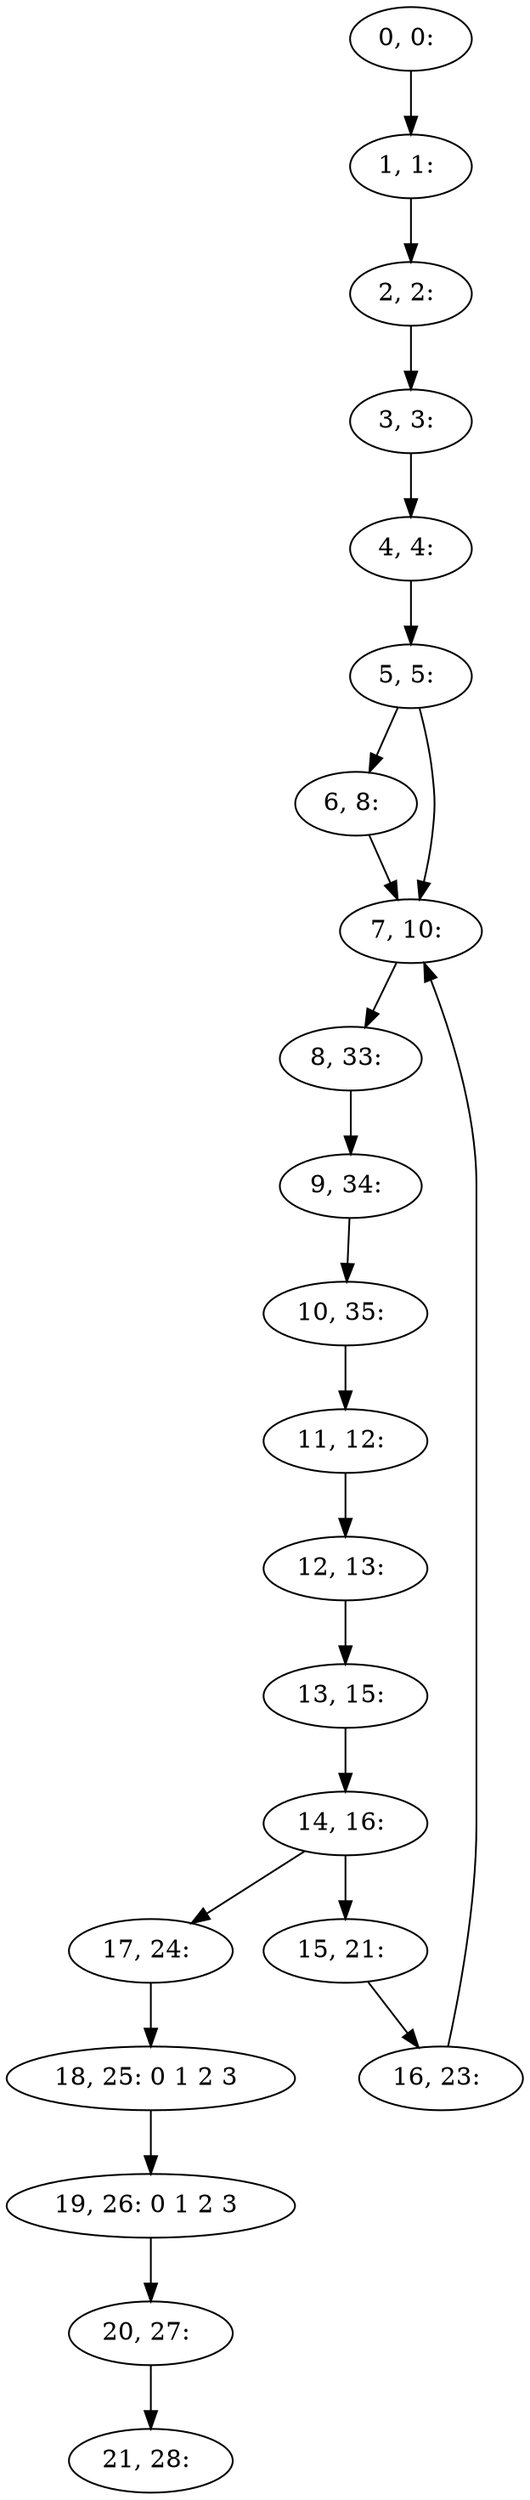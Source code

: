 digraph G {
0[label="0, 0: "];
1[label="1, 1: "];
2[label="2, 2: "];
3[label="3, 3: "];
4[label="4, 4: "];
5[label="5, 5: "];
6[label="6, 8: "];
7[label="7, 10: "];
8[label="8, 33: "];
9[label="9, 34: "];
10[label="10, 35: "];
11[label="11, 12: "];
12[label="12, 13: "];
13[label="13, 15: "];
14[label="14, 16: "];
15[label="15, 21: "];
16[label="16, 23: "];
17[label="17, 24: "];
18[label="18, 25: 0 1 2 3 "];
19[label="19, 26: 0 1 2 3 "];
20[label="20, 27: "];
21[label="21, 28: "];
0->1 ;
1->2 ;
2->3 ;
3->4 ;
4->5 ;
5->6 ;
5->7 ;
6->7 ;
7->8 ;
8->9 ;
9->10 ;
10->11 ;
11->12 ;
12->13 ;
13->14 ;
14->15 ;
14->17 ;
15->16 ;
16->7 ;
17->18 ;
18->19 ;
19->20 ;
20->21 ;
}
